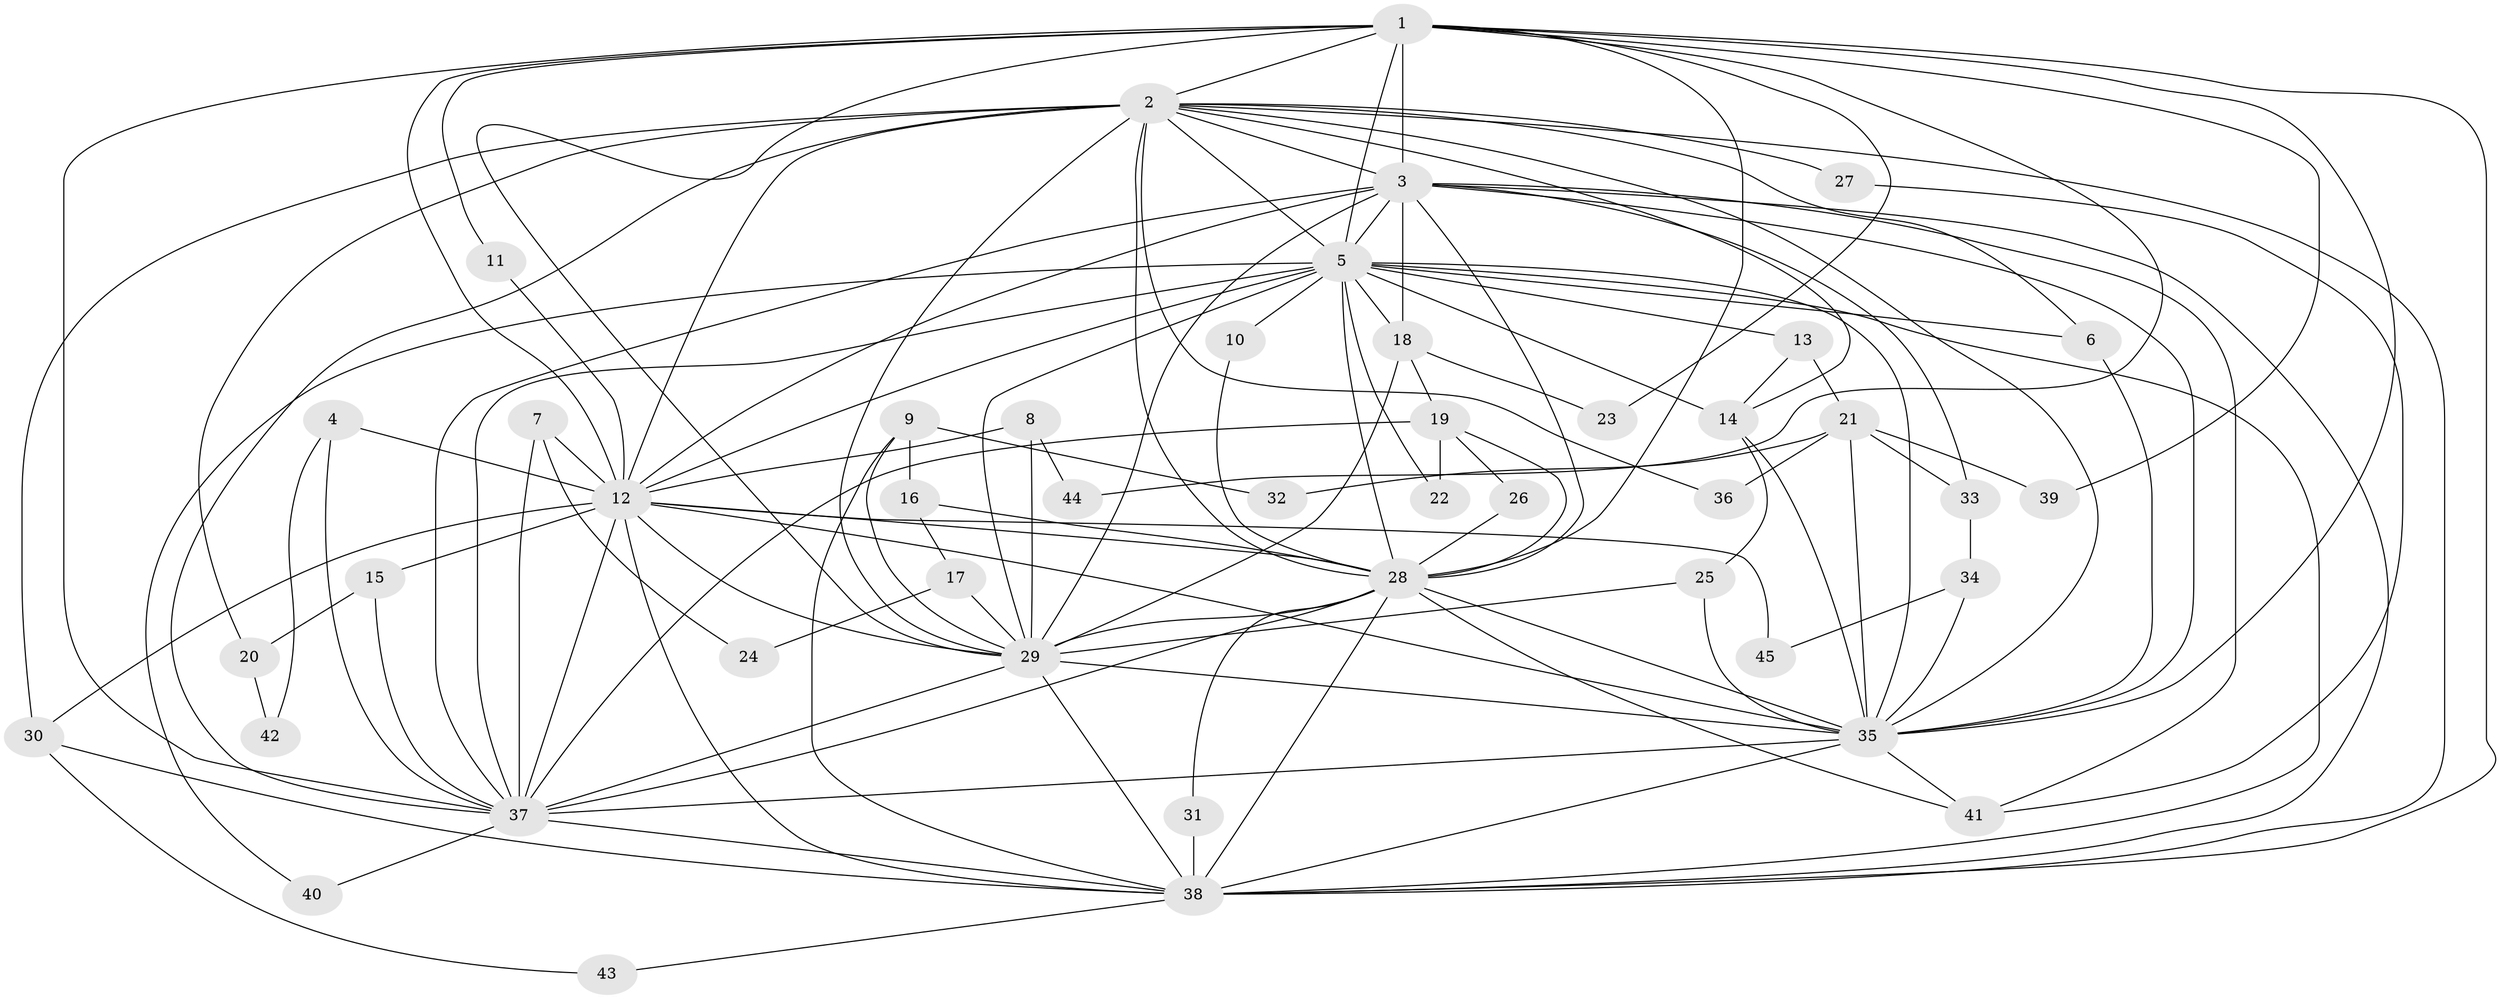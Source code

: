 // original degree distribution, {19: 0.03125, 16: 0.046875, 13: 0.015625, 18: 0.015625, 15: 0.015625, 17: 0.015625, 12: 0.015625, 3: 0.21875, 2: 0.5, 4: 0.046875, 5: 0.0625, 7: 0.015625}
// Generated by graph-tools (version 1.1) at 2025/36/03/04/25 23:36:25]
// undirected, 45 vertices, 122 edges
graph export_dot {
  node [color=gray90,style=filled];
  1;
  2;
  3;
  4;
  5;
  6;
  7;
  8;
  9;
  10;
  11;
  12;
  13;
  14;
  15;
  16;
  17;
  18;
  19;
  20;
  21;
  22;
  23;
  24;
  25;
  26;
  27;
  28;
  29;
  30;
  31;
  32;
  33;
  34;
  35;
  36;
  37;
  38;
  39;
  40;
  41;
  42;
  43;
  44;
  45;
  1 -- 2 [weight=1.0];
  1 -- 3 [weight=1.0];
  1 -- 5 [weight=1.0];
  1 -- 11 [weight=1.0];
  1 -- 12 [weight=1.0];
  1 -- 23 [weight=1.0];
  1 -- 28 [weight=1.0];
  1 -- 29 [weight=1.0];
  1 -- 35 [weight=1.0];
  1 -- 37 [weight=1.0];
  1 -- 38 [weight=1.0];
  1 -- 39 [weight=1.0];
  1 -- 44 [weight=1.0];
  2 -- 3 [weight=1.0];
  2 -- 5 [weight=1.0];
  2 -- 6 [weight=1.0];
  2 -- 12 [weight=1.0];
  2 -- 14 [weight=1.0];
  2 -- 20 [weight=2.0];
  2 -- 27 [weight=1.0];
  2 -- 28 [weight=1.0];
  2 -- 29 [weight=1.0];
  2 -- 30 [weight=1.0];
  2 -- 35 [weight=1.0];
  2 -- 36 [weight=1.0];
  2 -- 37 [weight=1.0];
  2 -- 38 [weight=1.0];
  3 -- 5 [weight=1.0];
  3 -- 12 [weight=1.0];
  3 -- 18 [weight=1.0];
  3 -- 28 [weight=1.0];
  3 -- 29 [weight=1.0];
  3 -- 33 [weight=1.0];
  3 -- 35 [weight=1.0];
  3 -- 37 [weight=1.0];
  3 -- 38 [weight=1.0];
  3 -- 41 [weight=1.0];
  4 -- 12 [weight=1.0];
  4 -- 37 [weight=1.0];
  4 -- 42 [weight=1.0];
  5 -- 6 [weight=1.0];
  5 -- 10 [weight=1.0];
  5 -- 12 [weight=1.0];
  5 -- 13 [weight=1.0];
  5 -- 14 [weight=1.0];
  5 -- 18 [weight=1.0];
  5 -- 22 [weight=1.0];
  5 -- 28 [weight=1.0];
  5 -- 29 [weight=1.0];
  5 -- 35 [weight=1.0];
  5 -- 37 [weight=3.0];
  5 -- 38 [weight=2.0];
  5 -- 40 [weight=1.0];
  6 -- 35 [weight=1.0];
  7 -- 12 [weight=1.0];
  7 -- 24 [weight=1.0];
  7 -- 37 [weight=1.0];
  8 -- 12 [weight=1.0];
  8 -- 29 [weight=1.0];
  8 -- 44 [weight=1.0];
  9 -- 16 [weight=1.0];
  9 -- 29 [weight=1.0];
  9 -- 32 [weight=1.0];
  9 -- 38 [weight=1.0];
  10 -- 28 [weight=1.0];
  11 -- 12 [weight=1.0];
  12 -- 15 [weight=1.0];
  12 -- 28 [weight=1.0];
  12 -- 29 [weight=1.0];
  12 -- 30 [weight=1.0];
  12 -- 35 [weight=1.0];
  12 -- 37 [weight=2.0];
  12 -- 38 [weight=1.0];
  12 -- 45 [weight=1.0];
  13 -- 14 [weight=1.0];
  13 -- 21 [weight=1.0];
  14 -- 25 [weight=1.0];
  14 -- 35 [weight=1.0];
  15 -- 20 [weight=1.0];
  15 -- 37 [weight=1.0];
  16 -- 17 [weight=1.0];
  16 -- 28 [weight=1.0];
  17 -- 24 [weight=1.0];
  17 -- 29 [weight=1.0];
  18 -- 19 [weight=1.0];
  18 -- 23 [weight=1.0];
  18 -- 29 [weight=1.0];
  19 -- 22 [weight=1.0];
  19 -- 26 [weight=1.0];
  19 -- 28 [weight=1.0];
  19 -- 37 [weight=1.0];
  20 -- 42 [weight=1.0];
  21 -- 32 [weight=1.0];
  21 -- 33 [weight=1.0];
  21 -- 35 [weight=2.0];
  21 -- 36 [weight=1.0];
  21 -- 39 [weight=1.0];
  25 -- 29 [weight=1.0];
  25 -- 35 [weight=1.0];
  26 -- 28 [weight=1.0];
  27 -- 41 [weight=1.0];
  28 -- 29 [weight=1.0];
  28 -- 31 [weight=1.0];
  28 -- 35 [weight=1.0];
  28 -- 37 [weight=2.0];
  28 -- 38 [weight=1.0];
  28 -- 41 [weight=1.0];
  29 -- 35 [weight=1.0];
  29 -- 37 [weight=1.0];
  29 -- 38 [weight=2.0];
  30 -- 38 [weight=1.0];
  30 -- 43 [weight=1.0];
  31 -- 38 [weight=1.0];
  33 -- 34 [weight=1.0];
  34 -- 35 [weight=1.0];
  34 -- 45 [weight=1.0];
  35 -- 37 [weight=2.0];
  35 -- 38 [weight=1.0];
  35 -- 41 [weight=1.0];
  37 -- 38 [weight=1.0];
  37 -- 40 [weight=1.0];
  38 -- 43 [weight=1.0];
}
